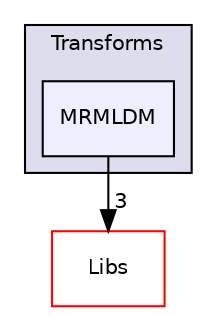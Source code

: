 digraph "Modules/Loadable/Transforms/MRMLDM" {
  bgcolor=transparent;
  compound=true
  node [ fontsize="10", fontname="Helvetica"];
  edge [ labelfontsize="10", labelfontname="Helvetica"];
  subgraph clusterdir_cc2e4217dca79d6eba6fbfb5540b4203 {
    graph [ bgcolor="#ddddee", pencolor="black", label="Transforms" fontname="Helvetica", fontsize="10", URL="dir_cc2e4217dca79d6eba6fbfb5540b4203.html"]
  dir_b1db45c602c0e4129b57d6167a7db6f8 [shape=box, label="MRMLDM", style="filled", fillcolor="#eeeeff", pencolor="black", URL="dir_b1db45c602c0e4129b57d6167a7db6f8.html"];
  }
  dir_6e6cb9563333489fde7459b1f95e59a5 [shape=box label="Libs" color="red" URL="dir_6e6cb9563333489fde7459b1f95e59a5.html"];
  dir_b1db45c602c0e4129b57d6167a7db6f8->dir_6e6cb9563333489fde7459b1f95e59a5 [headlabel="3", labeldistance=1.5 headhref="dir_000119_000012.html"];
}
